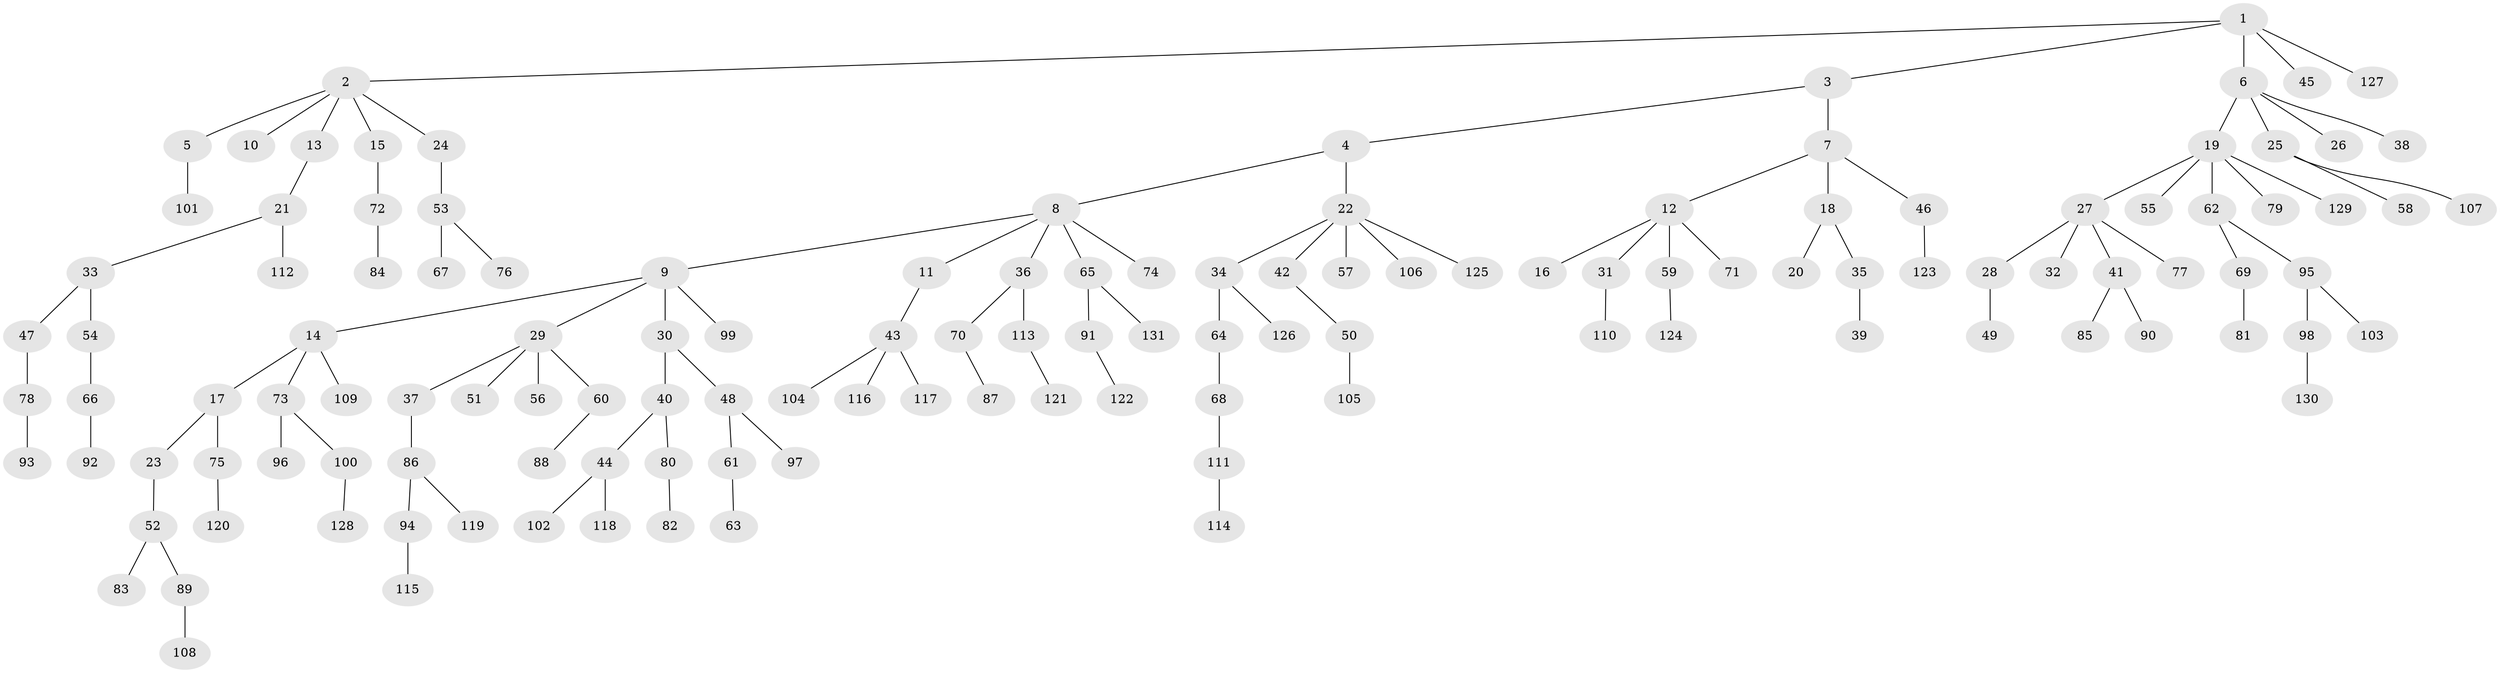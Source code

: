 // coarse degree distribution, {1: 0.8717948717948718, 2: 0.07692307692307693, 6: 0.02564102564102564, 30: 0.02564102564102564}
// Generated by graph-tools (version 1.1) at 2025/55/03/04/25 21:55:58]
// undirected, 131 vertices, 130 edges
graph export_dot {
graph [start="1"]
  node [color=gray90,style=filled];
  1;
  2;
  3;
  4;
  5;
  6;
  7;
  8;
  9;
  10;
  11;
  12;
  13;
  14;
  15;
  16;
  17;
  18;
  19;
  20;
  21;
  22;
  23;
  24;
  25;
  26;
  27;
  28;
  29;
  30;
  31;
  32;
  33;
  34;
  35;
  36;
  37;
  38;
  39;
  40;
  41;
  42;
  43;
  44;
  45;
  46;
  47;
  48;
  49;
  50;
  51;
  52;
  53;
  54;
  55;
  56;
  57;
  58;
  59;
  60;
  61;
  62;
  63;
  64;
  65;
  66;
  67;
  68;
  69;
  70;
  71;
  72;
  73;
  74;
  75;
  76;
  77;
  78;
  79;
  80;
  81;
  82;
  83;
  84;
  85;
  86;
  87;
  88;
  89;
  90;
  91;
  92;
  93;
  94;
  95;
  96;
  97;
  98;
  99;
  100;
  101;
  102;
  103;
  104;
  105;
  106;
  107;
  108;
  109;
  110;
  111;
  112;
  113;
  114;
  115;
  116;
  117;
  118;
  119;
  120;
  121;
  122;
  123;
  124;
  125;
  126;
  127;
  128;
  129;
  130;
  131;
  1 -- 2;
  1 -- 3;
  1 -- 6;
  1 -- 45;
  1 -- 127;
  2 -- 5;
  2 -- 10;
  2 -- 13;
  2 -- 15;
  2 -- 24;
  3 -- 4;
  3 -- 7;
  4 -- 8;
  4 -- 22;
  5 -- 101;
  6 -- 19;
  6 -- 25;
  6 -- 26;
  6 -- 38;
  7 -- 12;
  7 -- 18;
  7 -- 46;
  8 -- 9;
  8 -- 11;
  8 -- 36;
  8 -- 65;
  8 -- 74;
  9 -- 14;
  9 -- 29;
  9 -- 30;
  9 -- 99;
  11 -- 43;
  12 -- 16;
  12 -- 31;
  12 -- 59;
  12 -- 71;
  13 -- 21;
  14 -- 17;
  14 -- 73;
  14 -- 109;
  15 -- 72;
  17 -- 23;
  17 -- 75;
  18 -- 20;
  18 -- 35;
  19 -- 27;
  19 -- 55;
  19 -- 62;
  19 -- 79;
  19 -- 129;
  21 -- 33;
  21 -- 112;
  22 -- 34;
  22 -- 42;
  22 -- 57;
  22 -- 106;
  22 -- 125;
  23 -- 52;
  24 -- 53;
  25 -- 58;
  25 -- 107;
  27 -- 28;
  27 -- 32;
  27 -- 41;
  27 -- 77;
  28 -- 49;
  29 -- 37;
  29 -- 51;
  29 -- 56;
  29 -- 60;
  30 -- 40;
  30 -- 48;
  31 -- 110;
  33 -- 47;
  33 -- 54;
  34 -- 64;
  34 -- 126;
  35 -- 39;
  36 -- 70;
  36 -- 113;
  37 -- 86;
  40 -- 44;
  40 -- 80;
  41 -- 85;
  41 -- 90;
  42 -- 50;
  43 -- 104;
  43 -- 116;
  43 -- 117;
  44 -- 102;
  44 -- 118;
  46 -- 123;
  47 -- 78;
  48 -- 61;
  48 -- 97;
  50 -- 105;
  52 -- 83;
  52 -- 89;
  53 -- 67;
  53 -- 76;
  54 -- 66;
  59 -- 124;
  60 -- 88;
  61 -- 63;
  62 -- 69;
  62 -- 95;
  64 -- 68;
  65 -- 91;
  65 -- 131;
  66 -- 92;
  68 -- 111;
  69 -- 81;
  70 -- 87;
  72 -- 84;
  73 -- 96;
  73 -- 100;
  75 -- 120;
  78 -- 93;
  80 -- 82;
  86 -- 94;
  86 -- 119;
  89 -- 108;
  91 -- 122;
  94 -- 115;
  95 -- 98;
  95 -- 103;
  98 -- 130;
  100 -- 128;
  111 -- 114;
  113 -- 121;
}
